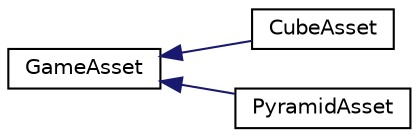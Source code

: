 digraph "Graphical Class Hierarchy"
{
  edge [fontname="Helvetica",fontsize="10",labelfontname="Helvetica",labelfontsize="10"];
  node [fontname="Helvetica",fontsize="10",shape=record];
  rankdir="LR";
  Node1 [label="GameAsset",height=0.2,width=0.4,color="black", fillcolor="white", style="filled",URL="$class_game_asset.html"];
  Node1 -> Node2 [dir="back",color="midnightblue",fontsize="10",style="solid",fontname="Helvetica"];
  Node2 [label="CubeAsset",height=0.2,width=0.4,color="black", fillcolor="white", style="filled",URL="$class_cube_asset.html"];
  Node1 -> Node3 [dir="back",color="midnightblue",fontsize="10",style="solid",fontname="Helvetica"];
  Node3 [label="PyramidAsset",height=0.2,width=0.4,color="black", fillcolor="white", style="filled",URL="$class_pyramid_asset.html"];
}

